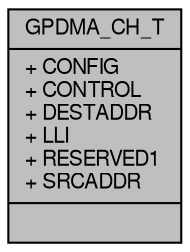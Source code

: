 digraph "GPDMA_CH_T"
{
  edge [fontname="FreeSans",fontsize="10",labelfontname="FreeSans",labelfontsize="10"];
  node [fontname="FreeSans",fontsize="10",shape=record];
  Node1 [label="{GPDMA_CH_T\n|+ CONFIG\l+ CONTROL\l+ DESTADDR\l+ LLI\l+ RESERVED1\l+ SRCADDR\l|}",height=0.2,width=0.4,color="black", fillcolor="grey75", style="filled", fontcolor="black"];
}
